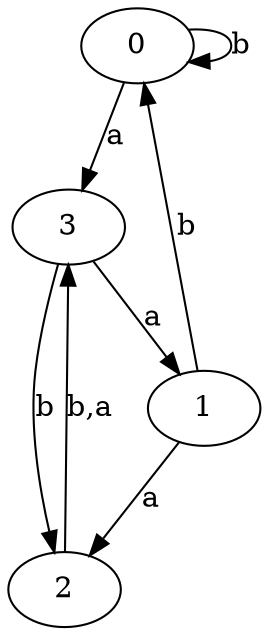 digraph {
 ranksep=0.5;
 d2tdocpreamble = "\usetikzlibrary{automata}";
 d2tfigpreamble = "\tikzstyle{every state}= [ draw=blue!50,very thick,fill=blue!20]  \tikzstyle{auto}= [fill=white]";
 node [style="state"];
 edge [lblstyle="auto",topath="bend right", len=4  ]
  "0" [label="0",];
  "1" [label="1",style = "state, accepting"];
  "2" [label="2",style = "state, initial"];
  "3" [label="3",];
  "0" -> "0" [label="b",topath="loop above"];
  "0" -> "3" [label="a"];
  "1" -> "0" [label="b"];
  "1" -> "2" [label="a"];
  "2" -> "3" [label="b,a"];
  "3" -> "1" [label="a"];
  "3" -> "2" [label="b"];
}
